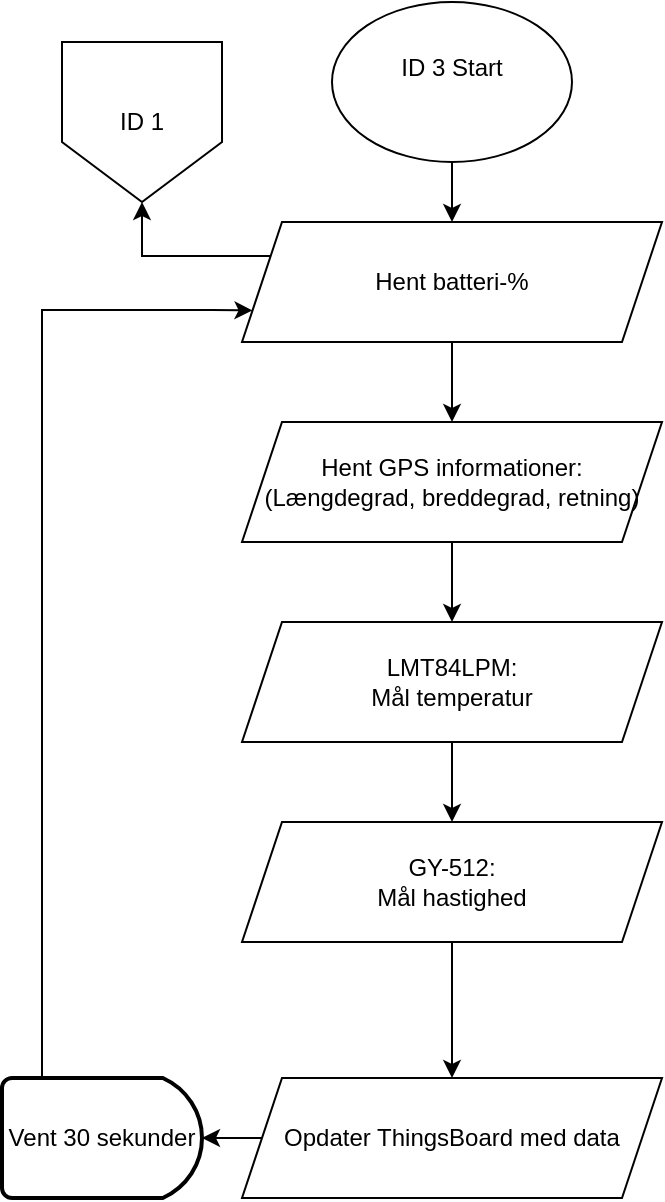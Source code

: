 <mxfile version="24.9.3">
  <diagram name="Side-1" id="q0ZUMYnR-T5BMUQJpofd">
    <mxGraphModel dx="414" dy="721" grid="1" gridSize="10" guides="1" tooltips="1" connect="1" arrows="1" fold="1" page="1" pageScale="1" pageWidth="10" pageHeight="10" math="0" shadow="0">
      <root>
        <mxCell id="0" />
        <mxCell id="1" parent="0" />
        <mxCell id="8Ck_iy74A5BxxzvG4s4q-22" value="" style="edgeStyle=orthogonalEdgeStyle;rounded=0;orthogonalLoop=1;jettySize=auto;html=1;" parent="1" source="8Ck_iy74A5BxxzvG4s4q-23" target="8Ck_iy74A5BxxzvG4s4q-24" edge="1">
          <mxGeometry relative="1" as="geometry" />
        </mxCell>
        <mxCell id="8Ck_iy74A5BxxzvG4s4q-23" value="ID 3 Start&lt;div&gt;&lt;br&gt;&lt;/div&gt;" style="ellipse;whiteSpace=wrap;html=1;" parent="1" vertex="1">
          <mxGeometry x="345" y="140" width="120" height="80" as="geometry" />
        </mxCell>
        <mxCell id="8Ck_iy74A5BxxzvG4s4q-45" style="edgeStyle=orthogonalEdgeStyle;rounded=0;orthogonalLoop=1;jettySize=auto;html=1;exitX=0;exitY=0.25;exitDx=0;exitDy=0;entryX=0.5;entryY=1;entryDx=0;entryDy=0;" parent="1" source="8Ck_iy74A5BxxzvG4s4q-24" target="8Ck_iy74A5BxxzvG4s4q-31" edge="1">
          <mxGeometry relative="1" as="geometry" />
        </mxCell>
        <mxCell id="8Ck_iy74A5BxxzvG4s4q-24" value="Hent batteri-%" style="shape=parallelogram;perimeter=parallelogramPerimeter;whiteSpace=wrap;html=1;fixedSize=1;rounded=0;" parent="1" vertex="1">
          <mxGeometry x="300" y="250" width="210" height="60" as="geometry" />
        </mxCell>
        <mxCell id="8Ck_iy74A5BxxzvG4s4q-27" style="edgeStyle=orthogonalEdgeStyle;rounded=0;orthogonalLoop=1;jettySize=auto;html=1;entryX=0;entryY=0.75;entryDx=0;entryDy=0;exitX=0.4;exitY=0;exitDx=0;exitDy=0;exitPerimeter=0;" parent="1" target="8Ck_iy74A5BxxzvG4s4q-24" edge="1">
          <mxGeometry relative="1" as="geometry">
            <Array as="points">
              <mxPoint x="200" y="294" />
              <mxPoint x="285" y="294" />
            </Array>
            <mxPoint x="200" y="688" as="sourcePoint" />
            <mxPoint x="285.25" y="304.25" as="targetPoint" />
          </mxGeometry>
        </mxCell>
        <mxCell id="8Ck_iy74A5BxxzvG4s4q-28" value="" style="edgeStyle=orthogonalEdgeStyle;rounded=0;orthogonalLoop=1;jettySize=auto;html=1;" parent="1" source="8Ck_iy74A5BxxzvG4s4q-29" target="8Ck_iy74A5BxxzvG4s4q-36" edge="1">
          <mxGeometry relative="1" as="geometry" />
        </mxCell>
        <mxCell id="8Ck_iy74A5BxxzvG4s4q-29" value="&lt;div&gt;LMT84LPM:&lt;/div&gt;&lt;div&gt;Mål temperatur&lt;br&gt;&lt;/div&gt;" style="shape=parallelogram;perimeter=parallelogramPerimeter;whiteSpace=wrap;html=1;fixedSize=1;rounded=0;" parent="1" vertex="1">
          <mxGeometry x="300" y="450" width="210" height="60" as="geometry" />
        </mxCell>
        <mxCell id="8Ck_iy74A5BxxzvG4s4q-31" value="ID 1" style="shape=offPageConnector;whiteSpace=wrap;html=1;" parent="1" vertex="1">
          <mxGeometry x="210" y="160" width="80" height="80" as="geometry" />
        </mxCell>
        <mxCell id="8Ck_iy74A5BxxzvG4s4q-32" value="" style="edgeStyle=orthogonalEdgeStyle;rounded=0;orthogonalLoop=1;jettySize=auto;html=1;" parent="1" source="8Ck_iy74A5BxxzvG4s4q-33" target="8Ck_iy74A5BxxzvG4s4q-29" edge="1">
          <mxGeometry relative="1" as="geometry" />
        </mxCell>
        <mxCell id="8Ck_iy74A5BxxzvG4s4q-33" value="Hent GPS informationer:&lt;br&gt;(Længdegrad, breddegrad, retning)" style="shape=parallelogram;perimeter=parallelogramPerimeter;whiteSpace=wrap;html=1;fixedSize=1;" parent="1" vertex="1">
          <mxGeometry x="300" y="350" width="210" height="60" as="geometry" />
        </mxCell>
        <mxCell id="YR15I3tCYnaWCjYJKTpO-5" style="edgeStyle=orthogonalEdgeStyle;rounded=0;orthogonalLoop=1;jettySize=auto;html=1;exitX=0.5;exitY=1;exitDx=0;exitDy=0;entryX=0.5;entryY=0;entryDx=0;entryDy=0;" edge="1" parent="1" source="8Ck_iy74A5BxxzvG4s4q-36" target="YR15I3tCYnaWCjYJKTpO-4">
          <mxGeometry relative="1" as="geometry" />
        </mxCell>
        <mxCell id="8Ck_iy74A5BxxzvG4s4q-36" value="GY-512:&lt;br&gt;Mål hastighed" style="shape=parallelogram;perimeter=parallelogramPerimeter;whiteSpace=wrap;html=1;fixedSize=1;rounded=0;" parent="1" vertex="1">
          <mxGeometry x="300" y="550" width="210" height="60" as="geometry" />
        </mxCell>
        <mxCell id="8Ck_iy74A5BxxzvG4s4q-37" value="Vent 30 sekunder" style="strokeWidth=2;html=1;shape=mxgraph.flowchart.delay;whiteSpace=wrap;" parent="1" vertex="1">
          <mxGeometry x="180" y="678" width="100" height="60" as="geometry" />
        </mxCell>
        <mxCell id="8Ck_iy74A5BxxzvG4s4q-40" value="" style="edgeStyle=orthogonalEdgeStyle;rounded=0;orthogonalLoop=1;jettySize=auto;html=1;" parent="1" source="8Ck_iy74A5BxxzvG4s4q-24" target="8Ck_iy74A5BxxzvG4s4q-33" edge="1">
          <mxGeometry relative="1" as="geometry" />
        </mxCell>
        <mxCell id="YR15I3tCYnaWCjYJKTpO-4" value="Opdater ThingsBoard med data" style="shape=parallelogram;perimeter=parallelogramPerimeter;whiteSpace=wrap;html=1;fixedSize=1;rounded=0;" vertex="1" parent="1">
          <mxGeometry x="300" y="678" width="210" height="60" as="geometry" />
        </mxCell>
        <mxCell id="YR15I3tCYnaWCjYJKTpO-6" style="edgeStyle=orthogonalEdgeStyle;rounded=0;orthogonalLoop=1;jettySize=auto;html=1;exitX=0;exitY=0.5;exitDx=0;exitDy=0;entryX=1;entryY=0.5;entryDx=0;entryDy=0;entryPerimeter=0;" edge="1" parent="1" source="YR15I3tCYnaWCjYJKTpO-4" target="8Ck_iy74A5BxxzvG4s4q-37">
          <mxGeometry relative="1" as="geometry" />
        </mxCell>
      </root>
    </mxGraphModel>
  </diagram>
</mxfile>
